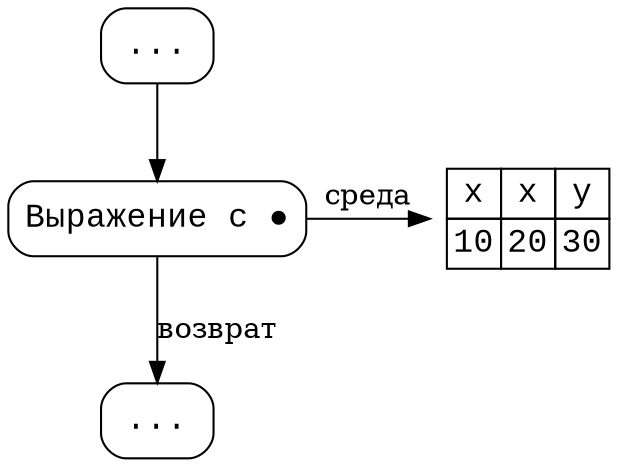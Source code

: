 digraph {
  fontname="Courier New";
  node [shape=rect, style=rounded, fontname="Courier New", fontsize=16];

  frame_prev [label="..."];
  frame [label="Выражение с ●"];
  frame_prev -> frame;
  env [
    shape=none,
    label=<
      <table border="0" cellborder="1" cellspacing="0">
      <tr><td>x</td><td>x</td><td>y</td></tr>
      <tr><td>10</td><td>20</td><td>30</td></tr>
      </table>
    >
  ];
  {
    rank=same;
    frame, env;
  }
  frame -> env [label="среда"];
  frame_next [label="..."];
  frame -> frame_next [label="возврат"];
}